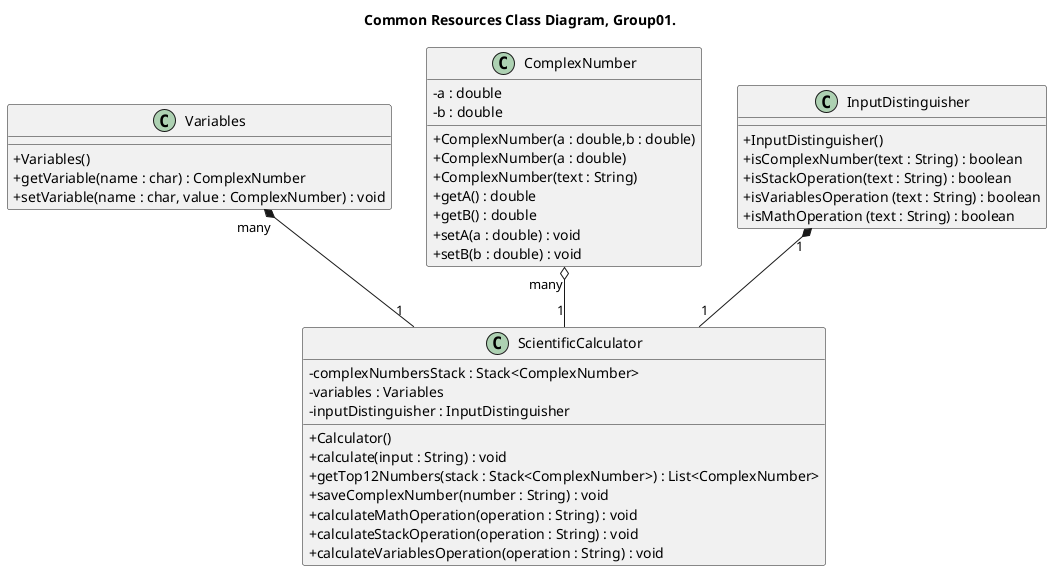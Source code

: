 @startuml Common Resources ClassDiagram, Group01.

title Common Resources Class Diagram, Group01.

skinparam ClassAttributeIconSize 0
class Variables{
    + Variables()
    + getVariable(name : char) : ComplexNumber
    + setVariable(name : char, value : ComplexNumber) : void
}

class ComplexNumber{
    - a : double
    - b : double
    + ComplexNumber(a : double,b : double)
    + ComplexNumber(a : double)
    + ComplexNumber(text : String)
    + getA() : double
    + getB() : double 
    + setA(a : double) : void
    + setB(b : double) : void
}


class InputDistinguisher{
    + InputDistinguisher()
    + isComplexNumber(text : String) : boolean
    + isStackOperation(text : String) : boolean
    + isVariablesOperation (text : String) : boolean
    + isMathOperation (text : String) : boolean
}

class ScientificCalculator{
    - complexNumbersStack : Stack<ComplexNumber>
    - variables : Variables
    - inputDistinguisher : InputDistinguisher
    + Calculator()
    + calculate(input : String) : void 
    + getTop12Numbers(stack : Stack<ComplexNumber>) : List<ComplexNumber>
    + saveComplexNumber(number : String) : void
    + calculateMathOperation(operation : String) : void
    + calculateStackOperation(operation : String) : void
    + calculateVariablesOperation(operation : String) : void
}

ComplexNumber "many" o-- "1" ScientificCalculator
Variables "many" *-- "1" ScientificCalculator
InputDistinguisher "1" *-- "1" ScientificCalculator

@enduml